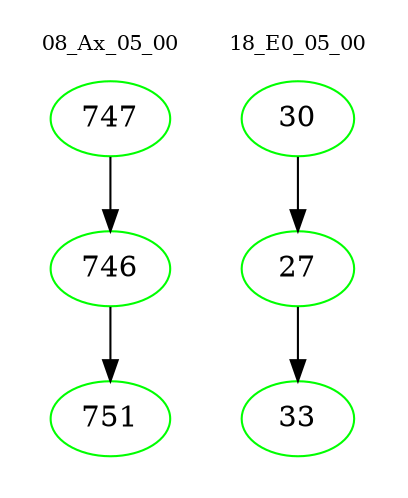 digraph{
subgraph cluster_0 {
color = white
label = "08_Ax_05_00";
fontsize=10;
T0_747 [label="747", color="green"]
T0_747 -> T0_746 [color="black"]
T0_746 [label="746", color="green"]
T0_746 -> T0_751 [color="black"]
T0_751 [label="751", color="green"]
}
subgraph cluster_1 {
color = white
label = "18_E0_05_00";
fontsize=10;
T1_30 [label="30", color="green"]
T1_30 -> T1_27 [color="black"]
T1_27 [label="27", color="green"]
T1_27 -> T1_33 [color="black"]
T1_33 [label="33", color="green"]
}
}
